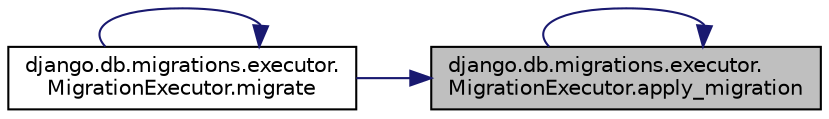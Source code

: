 digraph "django.db.migrations.executor.MigrationExecutor.apply_migration"
{
 // LATEX_PDF_SIZE
  edge [fontname="Helvetica",fontsize="10",labelfontname="Helvetica",labelfontsize="10"];
  node [fontname="Helvetica",fontsize="10",shape=record];
  rankdir="RL";
  Node1 [label="django.db.migrations.executor.\lMigrationExecutor.apply_migration",height=0.2,width=0.4,color="black", fillcolor="grey75", style="filled", fontcolor="black",tooltip=" "];
  Node1 -> Node1 [dir="back",color="midnightblue",fontsize="10",style="solid",fontname="Helvetica"];
  Node1 -> Node2 [dir="back",color="midnightblue",fontsize="10",style="solid",fontname="Helvetica"];
  Node2 [label="django.db.migrations.executor.\lMigrationExecutor.migrate",height=0.2,width=0.4,color="black", fillcolor="white", style="filled",URL="$d0/d14/classdjango_1_1db_1_1migrations_1_1executor_1_1_migration_executor.html#a514f979505a984f2f64cac3e53409c63",tooltip=" "];
  Node2 -> Node2 [dir="back",color="midnightblue",fontsize="10",style="solid",fontname="Helvetica"];
}
